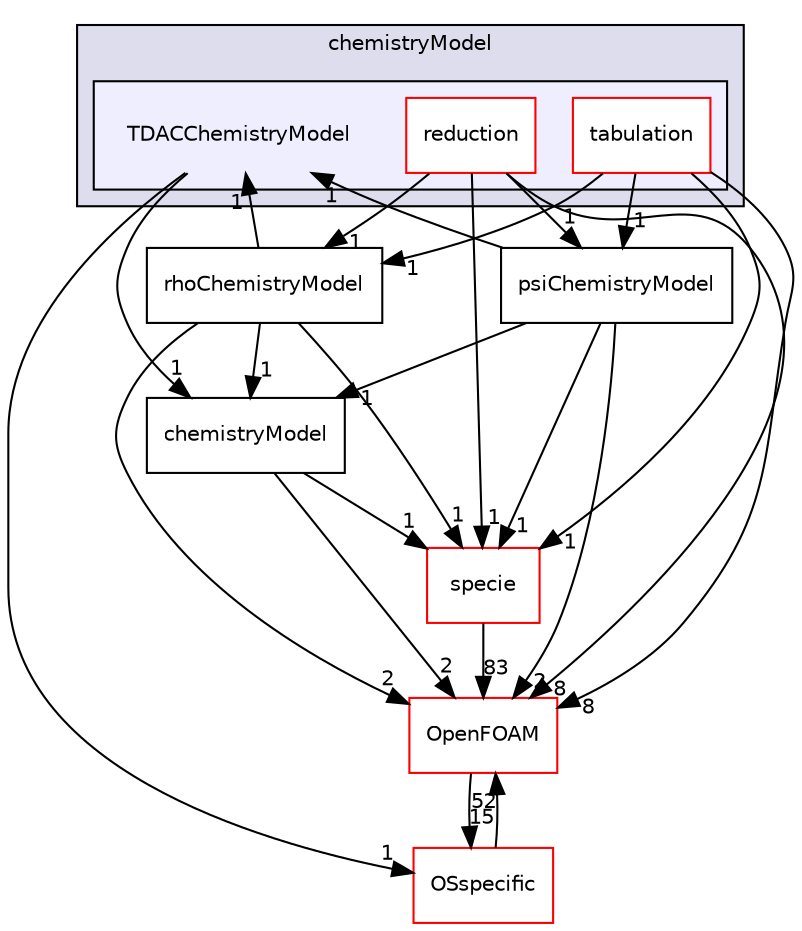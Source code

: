 digraph "src/thermophysicalModels/chemistryModel/chemistryModel/TDACChemistryModel" {
  bgcolor=transparent;
  compound=true
  node [ fontsize="10", fontname="Helvetica"];
  edge [ labelfontsize="10", labelfontname="Helvetica"];
  subgraph clusterdir_c571401ccb489c71ff21e08e929f4e25 {
    graph [ bgcolor="#ddddee", pencolor="black", label="chemistryModel" fontname="Helvetica", fontsize="10", URL="dir_c571401ccb489c71ff21e08e929f4e25.html"]
  subgraph clusterdir_e99a2928bd3c5c0feae1fd0a5dedecc4 {
    graph [ bgcolor="#eeeeff", pencolor="black", label="" URL="dir_e99a2928bd3c5c0feae1fd0a5dedecc4.html"];
    dir_e99a2928bd3c5c0feae1fd0a5dedecc4 [shape=plaintext label="TDACChemistryModel"];
    dir_11a35c86249c89795f10656fe50614a9 [shape=box label="reduction" color="red" fillcolor="white" style="filled" URL="dir_11a35c86249c89795f10656fe50614a9.html"];
    dir_b6cfa599ddfe42ecff66d1b23c7b28f8 [shape=box label="tabulation" color="red" fillcolor="white" style="filled" URL="dir_b6cfa599ddfe42ecff66d1b23c7b28f8.html"];
  }
  }
  dir_5c4bf53b114f4c9237cd4ef0431fc9bd [shape=box label="specie" color="red" URL="dir_5c4bf53b114f4c9237cd4ef0431fc9bd.html"];
  dir_cbb985a791c5c7cc6235e3165a2444bc [shape=box label="psiChemistryModel" URL="dir_cbb985a791c5c7cc6235e3165a2444bc.html"];
  dir_c5473ff19b20e6ec4dfe5c310b3778a8 [shape=box label="OpenFOAM" color="red" URL="dir_c5473ff19b20e6ec4dfe5c310b3778a8.html"];
  dir_1956a51d3d225c04c69efa24488c93e9 [shape=box label="rhoChemistryModel" URL="dir_1956a51d3d225c04c69efa24488c93e9.html"];
  dir_a70b43a3e315c5bfbbfe2903a5c44c10 [shape=box label="chemistryModel" URL="dir_a70b43a3e315c5bfbbfe2903a5c44c10.html"];
  dir_1e7df7a7407fc4618be5c18f76eb7b99 [shape=box label="OSspecific" color="red" URL="dir_1e7df7a7407fc4618be5c18f76eb7b99.html"];
  dir_5c4bf53b114f4c9237cd4ef0431fc9bd->dir_c5473ff19b20e6ec4dfe5c310b3778a8 [headlabel="83", labeldistance=1.5 headhref="dir_001213_001929.html"];
  dir_b6cfa599ddfe42ecff66d1b23c7b28f8->dir_5c4bf53b114f4c9237cd4ef0431fc9bd [headlabel="1", labeldistance=1.5 headhref="dir_002778_001213.html"];
  dir_b6cfa599ddfe42ecff66d1b23c7b28f8->dir_cbb985a791c5c7cc6235e3165a2444bc [headlabel="1", labeldistance=1.5 headhref="dir_002778_002767.html"];
  dir_b6cfa599ddfe42ecff66d1b23c7b28f8->dir_c5473ff19b20e6ec4dfe5c310b3778a8 [headlabel="8", labeldistance=1.5 headhref="dir_002778_001929.html"];
  dir_b6cfa599ddfe42ecff66d1b23c7b28f8->dir_1956a51d3d225c04c69efa24488c93e9 [headlabel="1", labeldistance=1.5 headhref="dir_002778_002768.html"];
  dir_cbb985a791c5c7cc6235e3165a2444bc->dir_5c4bf53b114f4c9237cd4ef0431fc9bd [headlabel="1", labeldistance=1.5 headhref="dir_002767_001213.html"];
  dir_cbb985a791c5c7cc6235e3165a2444bc->dir_c5473ff19b20e6ec4dfe5c310b3778a8 [headlabel="2", labeldistance=1.5 headhref="dir_002767_001929.html"];
  dir_cbb985a791c5c7cc6235e3165a2444bc->dir_e99a2928bd3c5c0feae1fd0a5dedecc4 [headlabel="1", labeldistance=1.5 headhref="dir_002767_002769.html"];
  dir_cbb985a791c5c7cc6235e3165a2444bc->dir_a70b43a3e315c5bfbbfe2903a5c44c10 [headlabel="1", labeldistance=1.5 headhref="dir_002767_002766.html"];
  dir_11a35c86249c89795f10656fe50614a9->dir_5c4bf53b114f4c9237cd4ef0431fc9bd [headlabel="1", labeldistance=1.5 headhref="dir_002770_001213.html"];
  dir_11a35c86249c89795f10656fe50614a9->dir_cbb985a791c5c7cc6235e3165a2444bc [headlabel="1", labeldistance=1.5 headhref="dir_002770_002767.html"];
  dir_11a35c86249c89795f10656fe50614a9->dir_c5473ff19b20e6ec4dfe5c310b3778a8 [headlabel="8", labeldistance=1.5 headhref="dir_002770_001929.html"];
  dir_11a35c86249c89795f10656fe50614a9->dir_1956a51d3d225c04c69efa24488c93e9 [headlabel="1", labeldistance=1.5 headhref="dir_002770_002768.html"];
  dir_c5473ff19b20e6ec4dfe5c310b3778a8->dir_1e7df7a7407fc4618be5c18f76eb7b99 [headlabel="15", labeldistance=1.5 headhref="dir_001929_002470.html"];
  dir_1956a51d3d225c04c69efa24488c93e9->dir_5c4bf53b114f4c9237cd4ef0431fc9bd [headlabel="1", labeldistance=1.5 headhref="dir_002768_001213.html"];
  dir_1956a51d3d225c04c69efa24488c93e9->dir_c5473ff19b20e6ec4dfe5c310b3778a8 [headlabel="2", labeldistance=1.5 headhref="dir_002768_001929.html"];
  dir_1956a51d3d225c04c69efa24488c93e9->dir_e99a2928bd3c5c0feae1fd0a5dedecc4 [headlabel="1", labeldistance=1.5 headhref="dir_002768_002769.html"];
  dir_1956a51d3d225c04c69efa24488c93e9->dir_a70b43a3e315c5bfbbfe2903a5c44c10 [headlabel="1", labeldistance=1.5 headhref="dir_002768_002766.html"];
  dir_e99a2928bd3c5c0feae1fd0a5dedecc4->dir_a70b43a3e315c5bfbbfe2903a5c44c10 [headlabel="1", labeldistance=1.5 headhref="dir_002769_002766.html"];
  dir_e99a2928bd3c5c0feae1fd0a5dedecc4->dir_1e7df7a7407fc4618be5c18f76eb7b99 [headlabel="1", labeldistance=1.5 headhref="dir_002769_002470.html"];
  dir_a70b43a3e315c5bfbbfe2903a5c44c10->dir_5c4bf53b114f4c9237cd4ef0431fc9bd [headlabel="1", labeldistance=1.5 headhref="dir_002766_001213.html"];
  dir_a70b43a3e315c5bfbbfe2903a5c44c10->dir_c5473ff19b20e6ec4dfe5c310b3778a8 [headlabel="2", labeldistance=1.5 headhref="dir_002766_001929.html"];
  dir_1e7df7a7407fc4618be5c18f76eb7b99->dir_c5473ff19b20e6ec4dfe5c310b3778a8 [headlabel="52", labeldistance=1.5 headhref="dir_002470_001929.html"];
}
